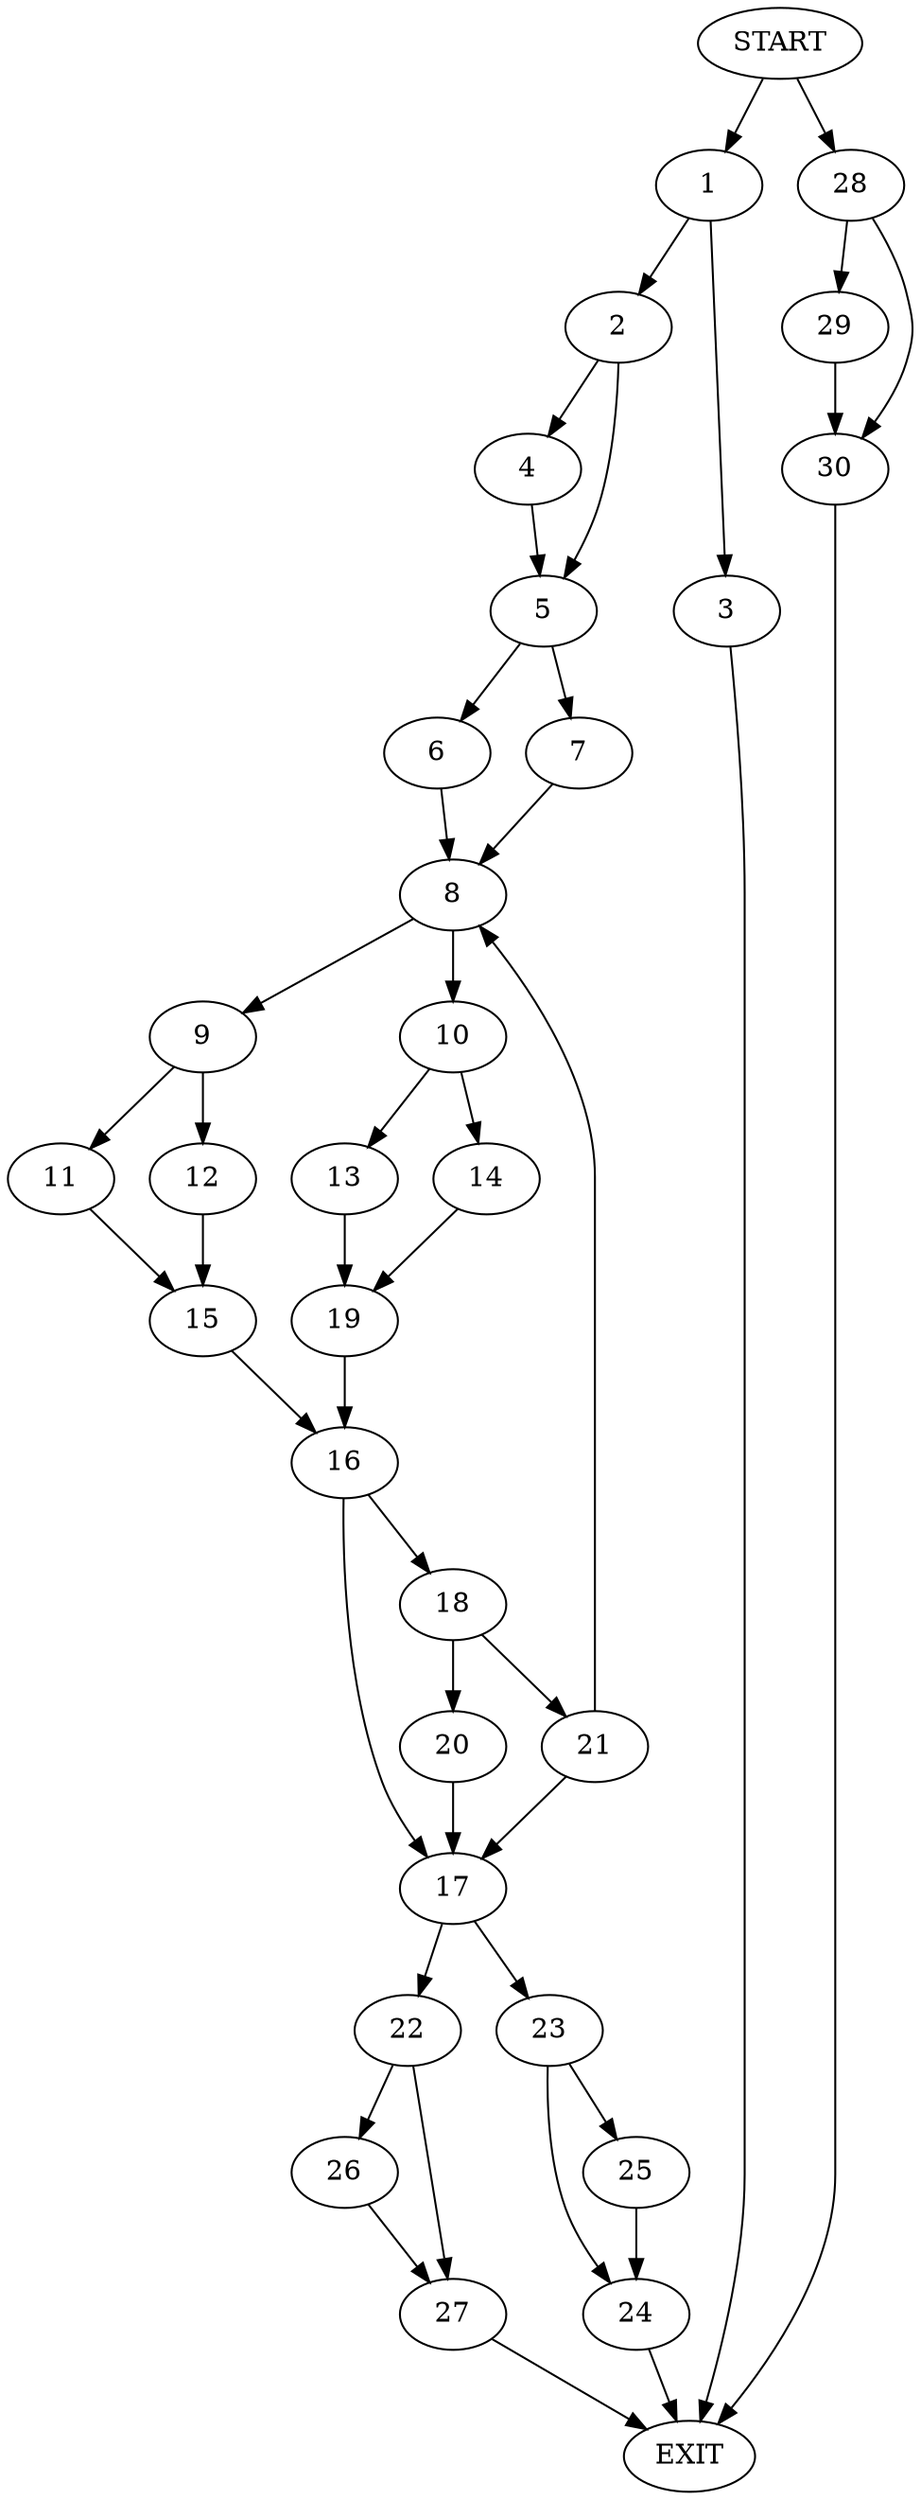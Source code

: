 digraph {
0 [label="START"]
31 [label="EXIT"]
0 -> 1
1 -> 2
1 -> 3
2 -> 4
2 -> 5
3 -> 31
5 -> 6
5 -> 7
4 -> 5
7 -> 8
6 -> 8
8 -> 9
8 -> 10
9 -> 11
9 -> 12
10 -> 13
10 -> 14
12 -> 15
11 -> 15
15 -> 16
16 -> 17
16 -> 18
14 -> 19
13 -> 19
19 -> 16
18 -> 20
18 -> 21
17 -> 22
17 -> 23
20 -> 17
21 -> 8
21 -> 17
23 -> 24
23 -> 25
22 -> 26
22 -> 27
25 -> 24
24 -> 31
27 -> 31
26 -> 27
0 -> 28
28 -> 29
28 -> 30
29 -> 30
30 -> 31
}
